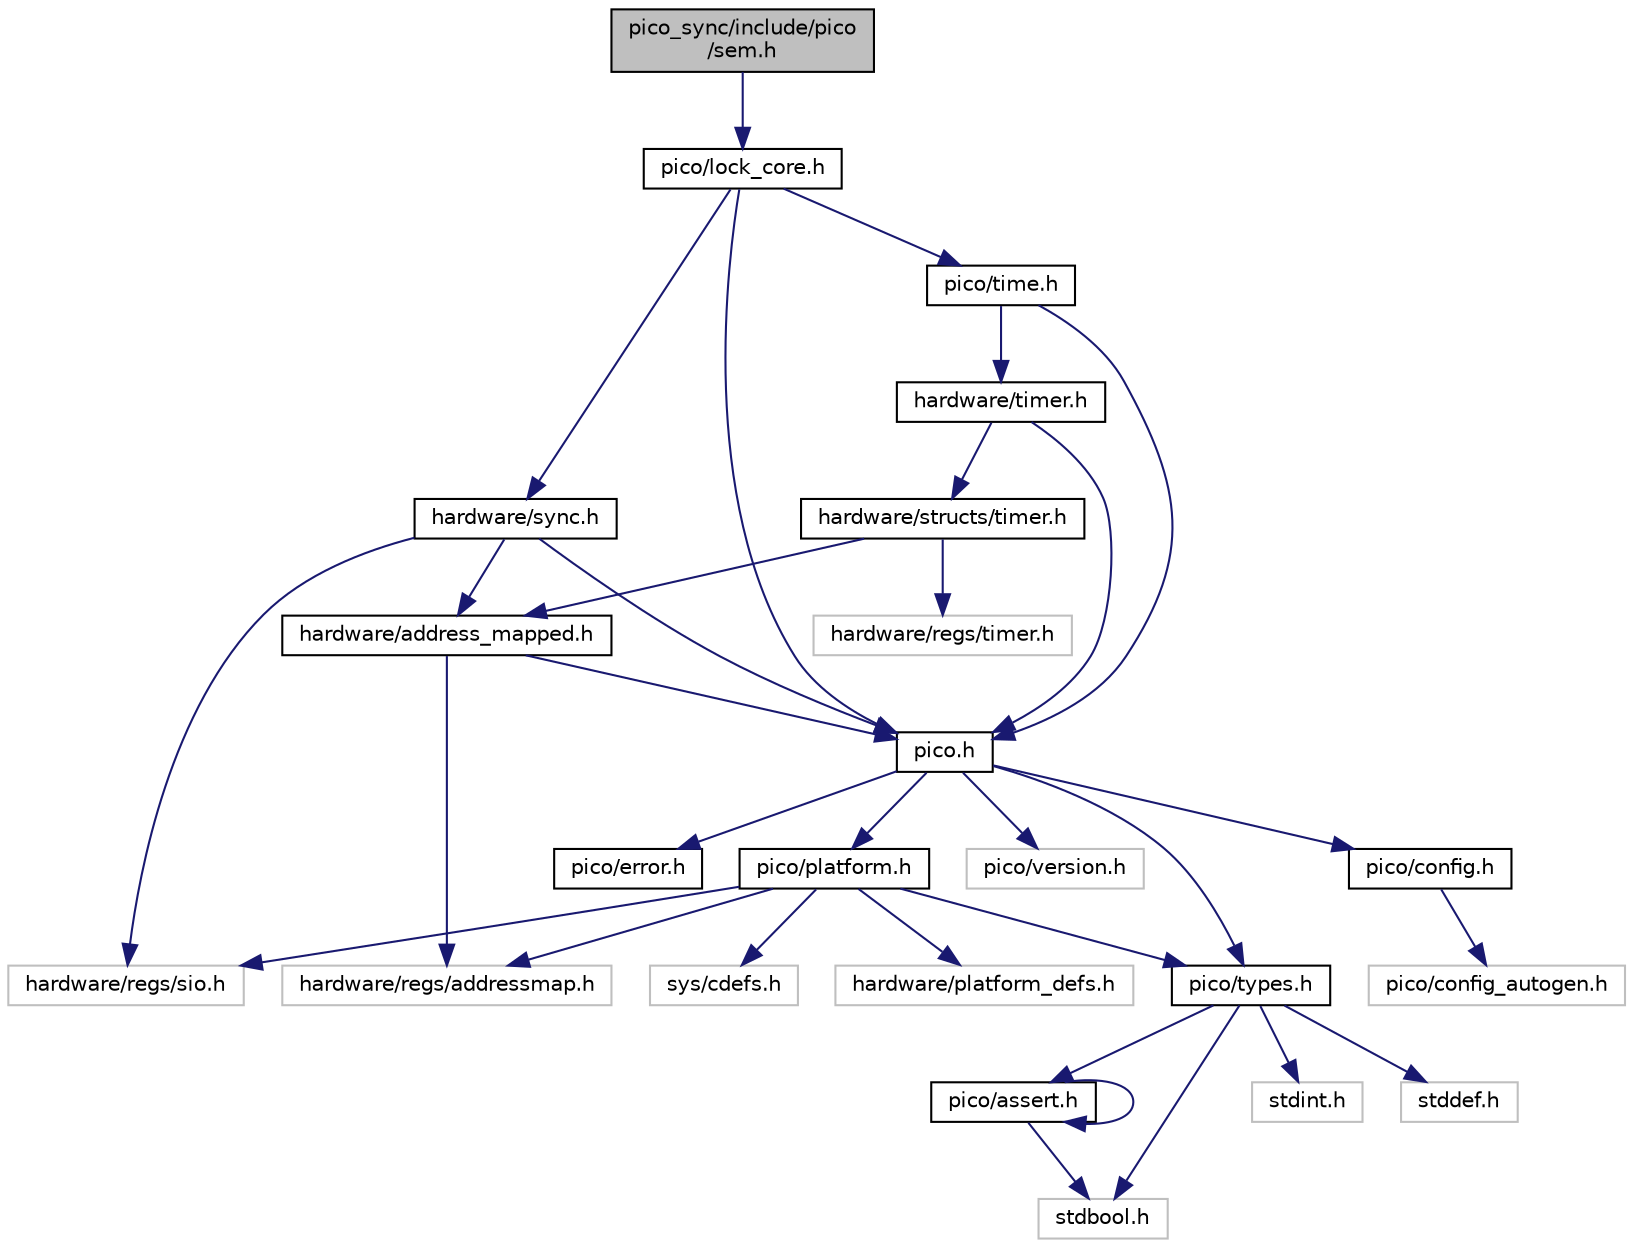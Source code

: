 digraph "pico_sync/include/pico/sem.h"
{
 // LATEX_PDF_SIZE
  edge [fontname="Helvetica",fontsize="10",labelfontname="Helvetica",labelfontsize="10"];
  node [fontname="Helvetica",fontsize="10",shape=record];
  Node1 [label="pico_sync/include/pico\l/sem.h",height=0.2,width=0.4,color="black", fillcolor="grey75", style="filled", fontcolor="black",tooltip=" "];
  Node1 -> Node2 [color="midnightblue",fontsize="10",style="solid",fontname="Helvetica"];
  Node2 [label="pico/lock_core.h",height=0.2,width=0.4,color="black", fillcolor="white", style="filled",URL="$lock__core_8h.html",tooltip=" "];
  Node2 -> Node3 [color="midnightblue",fontsize="10",style="solid",fontname="Helvetica"];
  Node3 [label="pico.h",height=0.2,width=0.4,color="black", fillcolor="white", style="filled",URL="$pico_8h.html",tooltip=" "];
  Node3 -> Node4 [color="midnightblue",fontsize="10",style="solid",fontname="Helvetica"];
  Node4 [label="pico/types.h",height=0.2,width=0.4,color="black", fillcolor="white", style="filled",URL="$types_8h_source.html",tooltip=" "];
  Node4 -> Node5 [color="midnightblue",fontsize="10",style="solid",fontname="Helvetica"];
  Node5 [label="pico/assert.h",height=0.2,width=0.4,color="black", fillcolor="white", style="filled",URL="$assert_8h_source.html",tooltip=" "];
  Node5 -> Node6 [color="midnightblue",fontsize="10",style="solid",fontname="Helvetica"];
  Node6 [label="stdbool.h",height=0.2,width=0.4,color="grey75", fillcolor="white", style="filled",tooltip=" "];
  Node5 -> Node5 [color="midnightblue",fontsize="10",style="solid",fontname="Helvetica"];
  Node4 -> Node7 [color="midnightblue",fontsize="10",style="solid",fontname="Helvetica"];
  Node7 [label="stdint.h",height=0.2,width=0.4,color="grey75", fillcolor="white", style="filled",tooltip=" "];
  Node4 -> Node6 [color="midnightblue",fontsize="10",style="solid",fontname="Helvetica"];
  Node4 -> Node8 [color="midnightblue",fontsize="10",style="solid",fontname="Helvetica"];
  Node8 [label="stddef.h",height=0.2,width=0.4,color="grey75", fillcolor="white", style="filled",tooltip=" "];
  Node3 -> Node9 [color="midnightblue",fontsize="10",style="solid",fontname="Helvetica"];
  Node9 [label="pico/version.h",height=0.2,width=0.4,color="grey75", fillcolor="white", style="filled",tooltip=" "];
  Node3 -> Node10 [color="midnightblue",fontsize="10",style="solid",fontname="Helvetica"];
  Node10 [label="pico/config.h",height=0.2,width=0.4,color="black", fillcolor="white", style="filled",URL="$common_2pico__base_2include_2pico_2config_8h_source.html",tooltip=" "];
  Node10 -> Node11 [color="midnightblue",fontsize="10",style="solid",fontname="Helvetica"];
  Node11 [label="pico/config_autogen.h",height=0.2,width=0.4,color="grey75", fillcolor="white", style="filled",tooltip=" "];
  Node3 -> Node12 [color="midnightblue",fontsize="10",style="solid",fontname="Helvetica"];
  Node12 [label="pico/platform.h",height=0.2,width=0.4,color="black", fillcolor="white", style="filled",URL="$platform_8h.html",tooltip=" "];
  Node12 -> Node13 [color="midnightblue",fontsize="10",style="solid",fontname="Helvetica"];
  Node13 [label="hardware/platform_defs.h",height=0.2,width=0.4,color="grey75", fillcolor="white", style="filled",tooltip=" "];
  Node12 -> Node14 [color="midnightblue",fontsize="10",style="solid",fontname="Helvetica"];
  Node14 [label="hardware/regs/addressmap.h",height=0.2,width=0.4,color="grey75", fillcolor="white", style="filled",tooltip=" "];
  Node12 -> Node15 [color="midnightblue",fontsize="10",style="solid",fontname="Helvetica"];
  Node15 [label="hardware/regs/sio.h",height=0.2,width=0.4,color="grey75", fillcolor="white", style="filled",tooltip=" "];
  Node12 -> Node16 [color="midnightblue",fontsize="10",style="solid",fontname="Helvetica"];
  Node16 [label="sys/cdefs.h",height=0.2,width=0.4,color="grey75", fillcolor="white", style="filled",tooltip=" "];
  Node12 -> Node4 [color="midnightblue",fontsize="10",style="solid",fontname="Helvetica"];
  Node3 -> Node17 [color="midnightblue",fontsize="10",style="solid",fontname="Helvetica"];
  Node17 [label="pico/error.h",height=0.2,width=0.4,color="black", fillcolor="white", style="filled",URL="$error_8h_source.html",tooltip=" "];
  Node2 -> Node18 [color="midnightblue",fontsize="10",style="solid",fontname="Helvetica"];
  Node18 [label="pico/time.h",height=0.2,width=0.4,color="black", fillcolor="white", style="filled",URL="$time_8h.html",tooltip=" "];
  Node18 -> Node3 [color="midnightblue",fontsize="10",style="solid",fontname="Helvetica"];
  Node18 -> Node19 [color="midnightblue",fontsize="10",style="solid",fontname="Helvetica"];
  Node19 [label="hardware/timer.h",height=0.2,width=0.4,color="black", fillcolor="white", style="filled",URL="$rp2__common_2hardware__timer_2include_2hardware_2timer_8h.html",tooltip=" "];
  Node19 -> Node3 [color="midnightblue",fontsize="10",style="solid",fontname="Helvetica"];
  Node19 -> Node20 [color="midnightblue",fontsize="10",style="solid",fontname="Helvetica"];
  Node20 [label="hardware/structs/timer.h",height=0.2,width=0.4,color="black", fillcolor="white", style="filled",URL="$rp2040_2hardware__structs_2include_2hardware_2structs_2timer_8h_source.html",tooltip=" "];
  Node20 -> Node21 [color="midnightblue",fontsize="10",style="solid",fontname="Helvetica"];
  Node21 [label="hardware/address_mapped.h",height=0.2,width=0.4,color="black", fillcolor="white", style="filled",URL="$address__mapped_8h.html",tooltip=" "];
  Node21 -> Node3 [color="midnightblue",fontsize="10",style="solid",fontname="Helvetica"];
  Node21 -> Node14 [color="midnightblue",fontsize="10",style="solid",fontname="Helvetica"];
  Node20 -> Node22 [color="midnightblue",fontsize="10",style="solid",fontname="Helvetica"];
  Node22 [label="hardware/regs/timer.h",height=0.2,width=0.4,color="grey75", fillcolor="white", style="filled",tooltip=" "];
  Node2 -> Node23 [color="midnightblue",fontsize="10",style="solid",fontname="Helvetica"];
  Node23 [label="hardware/sync.h",height=0.2,width=0.4,color="black", fillcolor="white", style="filled",URL="$rp2__common_2hardware__sync_2include_2hardware_2sync_8h.html",tooltip=" "];
  Node23 -> Node3 [color="midnightblue",fontsize="10",style="solid",fontname="Helvetica"];
  Node23 -> Node21 [color="midnightblue",fontsize="10",style="solid",fontname="Helvetica"];
  Node23 -> Node15 [color="midnightblue",fontsize="10",style="solid",fontname="Helvetica"];
}
